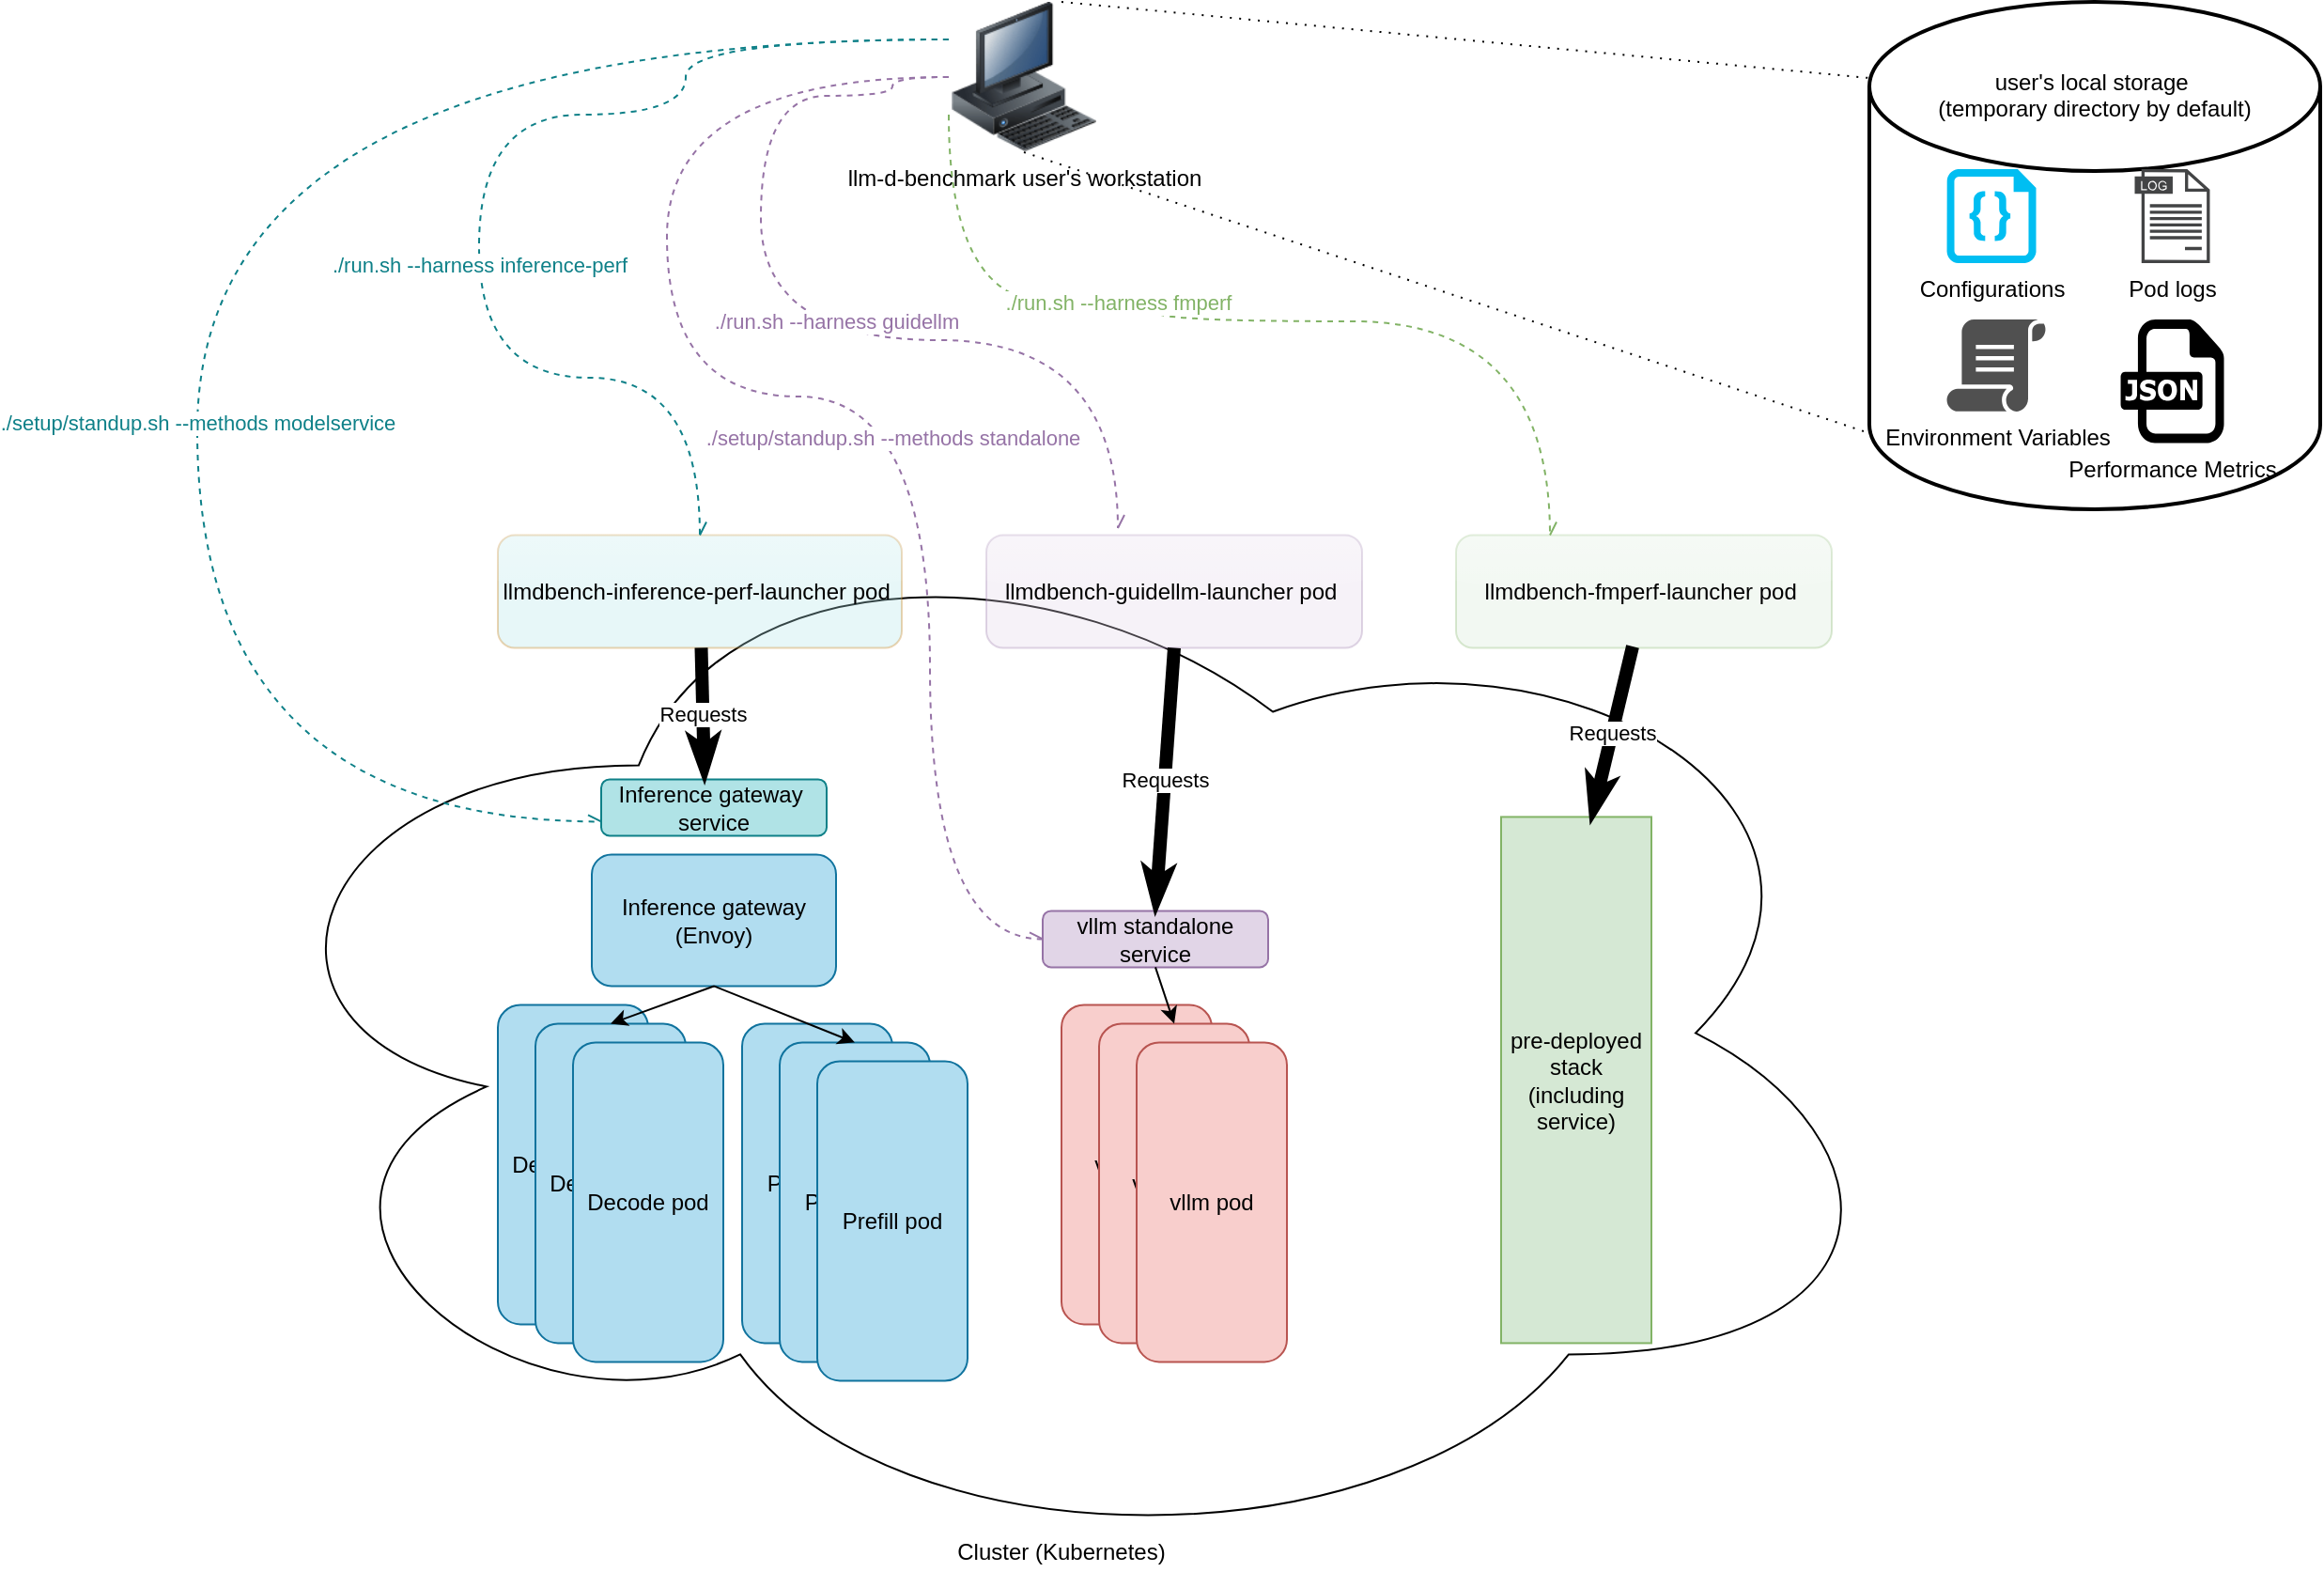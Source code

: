 <mxfile version="28.0.6">
  <diagram name="Page-1" id="7vKauwNqKdTFKsPz5sMw">
    <mxGraphModel dx="2132" dy="1021" grid="1" gridSize="10" guides="1" tooltips="1" connect="1" arrows="1" fold="1" page="1" pageScale="1" pageWidth="850" pageHeight="1100" math="0" shadow="0">
      <root>
        <mxCell id="0" />
        <mxCell id="1" parent="0" />
        <mxCell id="dp-OYWQgUVA0rUn9hfFy-1" value="llm-d-benchmark user&#39;s workstation" style="image;html=1;image=img/lib/clip_art/computers/Workstation_128x128.png" vertex="1" parent="1">
          <mxGeometry x="90" y="10" width="80" height="80" as="geometry" />
        </mxCell>
        <mxCell id="dp-OYWQgUVA0rUn9hfFy-2" value="&lt;div&gt;&lt;br&gt;&lt;/div&gt;&lt;div&gt;&lt;br&gt;&lt;/div&gt;user&#39;s local storage&amp;nbsp;&lt;div&gt;(temporary directory by default)&lt;/div&gt;" style="strokeWidth=2;html=1;shape=mxgraph.flowchart.database;whiteSpace=wrap;verticalAlign=top;" vertex="1" parent="1">
          <mxGeometry x="580" y="10" width="240" height="270" as="geometry" />
        </mxCell>
        <mxCell id="dp-OYWQgUVA0rUn9hfFy-4" value="" style="endArrow=none;dashed=1;html=1;rounded=0;entryX=0;entryY=0.85;entryDx=0;entryDy=0;entryPerimeter=0;exitX=0.5;exitY=1;exitDx=0;exitDy=0;dashPattern=1 4;" edge="1" parent="1" source="dp-OYWQgUVA0rUn9hfFy-1" target="dp-OYWQgUVA0rUn9hfFy-2">
          <mxGeometry width="50" height="50" relative="1" as="geometry">
            <mxPoint x="400" y="180" as="sourcePoint" />
            <mxPoint x="450" y="130" as="targetPoint" />
          </mxGeometry>
        </mxCell>
        <mxCell id="dp-OYWQgUVA0rUn9hfFy-6" value="" style="endArrow=none;dashed=1;html=1;rounded=0;entryX=0;entryY=0.15;entryDx=0;entryDy=0;entryPerimeter=0;exitX=0.75;exitY=0;exitDx=0;exitDy=0;dashPattern=1 4;" edge="1" parent="1" source="dp-OYWQgUVA0rUn9hfFy-1" target="dp-OYWQgUVA0rUn9hfFy-2">
          <mxGeometry width="50" height="50" relative="1" as="geometry">
            <mxPoint x="370" y="30" as="sourcePoint" />
            <mxPoint x="480" y="478" as="targetPoint" />
          </mxGeometry>
        </mxCell>
        <mxCell id="dp-OYWQgUVA0rUn9hfFy-8" value="Cluster (Kubernetes)" style="ellipse;shape=cloud;whiteSpace=wrap;html=1;verticalAlign=bottom;" vertex="1" parent="1">
          <mxGeometry x="-300" y="273.72" width="900" height="570" as="geometry" />
        </mxCell>
        <mxCell id="dp-OYWQgUVA0rUn9hfFy-10" value="Inference gateway&lt;br&gt;(Envoy)" style="rounded=1;whiteSpace=wrap;html=1;fillColor=#b1ddf0;strokeColor=#10739e;" vertex="1" parent="1">
          <mxGeometry x="-100" y="463.72" width="130" height="70" as="geometry" />
        </mxCell>
        <mxCell id="dp-OYWQgUVA0rUn9hfFy-11" value="Decode pod" style="rounded=1;whiteSpace=wrap;html=1;fillColor=#b1ddf0;strokeColor=#10739e;" vertex="1" parent="1">
          <mxGeometry x="-150" y="543.72" width="80" height="170" as="geometry" />
        </mxCell>
        <mxCell id="dp-OYWQgUVA0rUn9hfFy-12" value="Decode pod" style="rounded=1;whiteSpace=wrap;html=1;fillColor=#b1ddf0;strokeColor=#10739e;" vertex="1" parent="1">
          <mxGeometry x="-130" y="553.72" width="80" height="170" as="geometry" />
        </mxCell>
        <mxCell id="dp-OYWQgUVA0rUn9hfFy-13" value="Decode pod" style="rounded=1;whiteSpace=wrap;html=1;fillColor=#b1ddf0;strokeColor=#10739e;" vertex="1" parent="1">
          <mxGeometry x="-110" y="563.72" width="80" height="170" as="geometry" />
        </mxCell>
        <mxCell id="dp-OYWQgUVA0rUn9hfFy-14" value="Prefill pod" style="rounded=1;whiteSpace=wrap;html=1;fillColor=#b1ddf0;strokeColor=#10739e;" vertex="1" parent="1">
          <mxGeometry x="-20" y="553.72" width="80" height="170" as="geometry" />
        </mxCell>
        <mxCell id="dp-OYWQgUVA0rUn9hfFy-15" value="Prefill pod" style="rounded=1;whiteSpace=wrap;html=1;fillColor=#b1ddf0;strokeColor=#10739e;" vertex="1" parent="1">
          <mxGeometry y="563.72" width="80" height="170" as="geometry" />
        </mxCell>
        <mxCell id="dp-OYWQgUVA0rUn9hfFy-16" value="Prefill pod" style="rounded=1;whiteSpace=wrap;html=1;fillColor=#b1ddf0;strokeColor=#10739e;" vertex="1" parent="1">
          <mxGeometry x="20" y="573.72" width="80" height="170" as="geometry" />
        </mxCell>
        <mxCell id="dp-OYWQgUVA0rUn9hfFy-18" value="" style="endArrow=classic;html=1;rounded=0;endSize=6;strokeWidth=1;jumpSize=0;strokeColor=default;curved=0;startSize=6;jumpStyle=arc;targetPerimeterSpacing=0;exitX=0.5;exitY=1;exitDx=0;exitDy=0;entryX=0.5;entryY=0;entryDx=0;entryDy=0;" edge="1" parent="1" source="dp-OYWQgUVA0rUn9hfFy-10" target="dp-OYWQgUVA0rUn9hfFy-12">
          <mxGeometry width="50" height="50" relative="1" as="geometry">
            <mxPoint x="-180" y="688.72" as="sourcePoint" />
            <mxPoint x="-280" y="973.72" as="targetPoint" />
          </mxGeometry>
        </mxCell>
        <mxCell id="dp-OYWQgUVA0rUn9hfFy-21" value="" style="endArrow=classic;html=1;rounded=0;endSize=6;strokeWidth=1;jumpSize=0;strokeColor=default;curved=0;startSize=6;jumpStyle=arc;targetPerimeterSpacing=0;exitX=0.5;exitY=1;exitDx=0;exitDy=0;entryX=0.5;entryY=0;entryDx=0;entryDy=0;" edge="1" parent="1" source="dp-OYWQgUVA0rUn9hfFy-10" target="dp-OYWQgUVA0rUn9hfFy-15">
          <mxGeometry width="50" height="50" relative="1" as="geometry">
            <mxPoint x="-5" y="593.72" as="sourcePoint" />
            <mxPoint x="-60" y="613.72" as="targetPoint" />
          </mxGeometry>
        </mxCell>
        <mxCell id="dp-OYWQgUVA0rUn9hfFy-23" value="vllm pod" style="rounded=1;whiteSpace=wrap;html=1;fillColor=#f8cecc;strokeColor=#b85450;" vertex="1" parent="1">
          <mxGeometry x="150" y="543.72" width="80" height="170" as="geometry" />
        </mxCell>
        <mxCell id="dp-OYWQgUVA0rUn9hfFy-24" value="vllm pod" style="rounded=1;whiteSpace=wrap;html=1;fillColor=#f8cecc;strokeColor=#b85450;" vertex="1" parent="1">
          <mxGeometry x="170" y="553.72" width="80" height="170" as="geometry" />
        </mxCell>
        <mxCell id="dp-OYWQgUVA0rUn9hfFy-25" value="vllm pod" style="rounded=1;whiteSpace=wrap;html=1;fillColor=#f8cecc;strokeColor=#b85450;glass=0;" vertex="1" parent="1">
          <mxGeometry x="190" y="563.72" width="80" height="170" as="geometry" />
        </mxCell>
        <mxCell id="dp-OYWQgUVA0rUn9hfFy-26" value="Inference gateway&amp;nbsp;&lt;br&gt;service" style="rounded=1;whiteSpace=wrap;html=1;fillColor=#b0e3e6;strokeColor=#0e8088;" vertex="1" parent="1">
          <mxGeometry x="-95" y="423.72" width="120" height="30" as="geometry" />
        </mxCell>
        <mxCell id="dp-OYWQgUVA0rUn9hfFy-27" value="vllm standalone service" style="rounded=1;whiteSpace=wrap;html=1;fillColor=#e1d5e7;strokeColor=#9673a6;" vertex="1" parent="1">
          <mxGeometry x="140" y="493.72" width="120" height="30" as="geometry" />
        </mxCell>
        <mxCell id="dp-OYWQgUVA0rUn9hfFy-28" value="" style="endArrow=classic;html=1;rounded=0;endSize=6;strokeWidth=1;jumpSize=0;strokeColor=default;curved=0;startSize=6;jumpStyle=arc;targetPerimeterSpacing=0;exitX=0.5;exitY=1;exitDx=0;exitDy=0;entryX=0.5;entryY=0;entryDx=0;entryDy=0;" edge="1" parent="1" source="dp-OYWQgUVA0rUn9hfFy-27" target="dp-OYWQgUVA0rUn9hfFy-24">
          <mxGeometry width="50" height="50" relative="1" as="geometry">
            <mxPoint x="260" y="533.72" as="sourcePoint" />
            <mxPoint x="335" y="563.72" as="targetPoint" />
          </mxGeometry>
        </mxCell>
        <mxCell id="dp-OYWQgUVA0rUn9hfFy-29" value="pre-deployed stack (including service)" style="rounded=0;whiteSpace=wrap;html=1;fillColor=#d5e8d4;strokeColor=#82b366;glass=0;" vertex="1" parent="1">
          <mxGeometry x="384" y="443.72" width="80" height="280" as="geometry" />
        </mxCell>
        <mxCell id="dp-OYWQgUVA0rUn9hfFy-30" value="llmdbench-inference-perf-launcher pod&amp;nbsp;" style="rounded=1;whiteSpace=wrap;html=1;fillColor=light-dark(#b0e3e6, #9a5800);strokeColor=#BD7000;glass=1;fontColor=#000000;opacity=30;" vertex="1" parent="1">
          <mxGeometry x="-150" y="293.72" width="215" height="60" as="geometry" />
        </mxCell>
        <mxCell id="dp-OYWQgUVA0rUn9hfFy-31" value="Requests" style="endArrow=classicThin;html=1;rounded=0;endSize=2;strokeWidth=7;jumpSize=0;strokeColor=default;curved=0;startSize=2;jumpStyle=arc;targetPerimeterSpacing=0;endFill=1;" edge="1" parent="1" source="dp-OYWQgUVA0rUn9hfFy-30">
          <mxGeometry width="50" height="50" relative="1" as="geometry">
            <mxPoint x="-40" y="343.72" as="sourcePoint" />
            <mxPoint x="-40" y="423.72" as="targetPoint" />
          </mxGeometry>
        </mxCell>
        <mxCell id="dp-OYWQgUVA0rUn9hfFy-34" value="llmdbench-guidellm-launcher pod&amp;nbsp;" style="rounded=1;whiteSpace=wrap;html=1;fillColor=#e1d5e7;strokeColor=#9673a6;glass=1;opacity=30;" vertex="1" parent="1">
          <mxGeometry x="110" y="293.72" width="200" height="60" as="geometry" />
        </mxCell>
        <mxCell id="dp-OYWQgUVA0rUn9hfFy-35" value="Requests" style="endArrow=classicThin;html=1;rounded=0;endSize=2;strokeWidth=7;jumpSize=0;strokeColor=default;curved=0;startSize=2;jumpStyle=arc;targetPerimeterSpacing=0;endFill=1;exitX=0.5;exitY=1;exitDx=0;exitDy=0;entryX=0.5;entryY=0;entryDx=0;entryDy=0;" edge="1" parent="1" source="dp-OYWQgUVA0rUn9hfFy-34" target="dp-OYWQgUVA0rUn9hfFy-27">
          <mxGeometry width="50" height="50" relative="1" as="geometry">
            <mxPoint x="194" y="463.72" as="sourcePoint" />
            <mxPoint x="190" y="533.72" as="targetPoint" />
          </mxGeometry>
        </mxCell>
        <mxCell id="dp-OYWQgUVA0rUn9hfFy-36" value="llmdbench-fmperf-launcher pod&amp;nbsp;" style="rounded=1;whiteSpace=wrap;html=1;fillColor=#d5e8d4;strokeColor=#82b366;glass=1;opacity=30;" vertex="1" parent="1">
          <mxGeometry x="360" y="293.72" width="200" height="60" as="geometry" />
        </mxCell>
        <mxCell id="dp-OYWQgUVA0rUn9hfFy-37" value="Requests" style="endArrow=classicThin;html=1;rounded=0;endSize=2;strokeWidth=7;jumpSize=0;strokeColor=default;curved=0;startSize=2;jumpStyle=arc;targetPerimeterSpacing=0;endFill=1;exitX=0.47;exitY=0.988;exitDx=0;exitDy=0;entryX=0.6;entryY=0.005;entryDx=0;entryDy=0;exitPerimeter=0;entryPerimeter=0;" edge="1" parent="1" source="dp-OYWQgUVA0rUn9hfFy-36" target="dp-OYWQgUVA0rUn9hfFy-29">
          <mxGeometry width="50" height="50" relative="1" as="geometry">
            <mxPoint x="290" y="470" as="sourcePoint" />
            <mxPoint x="280" y="610" as="targetPoint" />
          </mxGeometry>
        </mxCell>
        <mxCell id="dp-OYWQgUVA0rUn9hfFy-39" value="Pod logs" style="sketch=0;pointerEvents=1;shadow=0;dashed=0;html=1;strokeColor=none;fillColor=#434445;aspect=fixed;labelPosition=center;verticalLabelPosition=bottom;verticalAlign=top;align=center;outlineConnect=0;shape=mxgraph.vvd.log_files;" vertex="1" parent="1">
          <mxGeometry x="721.25" y="99" width="40" height="50" as="geometry" />
        </mxCell>
        <mxCell id="dp-OYWQgUVA0rUn9hfFy-40" value="Configurations" style="verticalLabelPosition=bottom;html=1;verticalAlign=top;align=center;strokeColor=none;fillColor=#00BEF2;shape=mxgraph.azure.code_file;pointerEvents=1;" vertex="1" parent="1">
          <mxGeometry x="621.25" y="99" width="47.5" height="50" as="geometry" />
        </mxCell>
        <mxCell id="dp-OYWQgUVA0rUn9hfFy-64" value="Performance Metrics" style="dashed=0;outlineConnect=0;html=1;align=center;labelPosition=center;verticalLabelPosition=bottom;verticalAlign=top;shape=mxgraph.weblogos.json" vertex="1" parent="1">
          <mxGeometry x="713.75" y="179" width="55" height="65.8" as="geometry" />
        </mxCell>
        <mxCell id="dp-OYWQgUVA0rUn9hfFy-65" value="Environment Variables" style="sketch=0;pointerEvents=1;shadow=0;dashed=0;html=1;strokeColor=none;fillColor=#505050;labelPosition=center;verticalLabelPosition=bottom;verticalAlign=top;outlineConnect=0;align=center;shape=mxgraph.office.concepts.script;" vertex="1" parent="1">
          <mxGeometry x="621.25" y="179" width="53" height="49" as="geometry" />
        </mxCell>
        <mxCell id="dp-OYWQgUVA0rUn9hfFy-67" value="./setup/standup.sh --methods modelservice" style="edgeStyle=orthogonalEdgeStyle;rounded=0;orthogonalLoop=1;jettySize=auto;html=1;exitX=0;exitY=0.25;exitDx=0;exitDy=0;entryX=0;entryY=0.75;entryDx=0;entryDy=0;curved=1;endArrow=openAsync;endFill=0;dashed=1;strokeColor=#0E8088;fontColor=#0E8088;" edge="1" parent="1" source="dp-OYWQgUVA0rUn9hfFy-1" target="dp-OYWQgUVA0rUn9hfFy-26">
          <mxGeometry x="0.17" relative="1" as="geometry">
            <Array as="points">
              <mxPoint x="-310" y="30" />
              <mxPoint x="-310" y="446" />
            </Array>
            <mxPoint as="offset" />
          </mxGeometry>
        </mxCell>
        <mxCell id="dp-OYWQgUVA0rUn9hfFy-68" value="./run.sh --harness inference-perf" style="edgeStyle=orthogonalEdgeStyle;rounded=0;orthogonalLoop=1;jettySize=auto;html=1;exitX=0;exitY=0.25;exitDx=0;exitDy=0;entryX=0.5;entryY=0;entryDx=0;entryDy=0;curved=1;endArrow=openAsync;endFill=0;dashed=1;strokeColor=#0E8088;fontColor=#0E8088;" edge="1" parent="1" source="dp-OYWQgUVA0rUn9hfFy-1" target="dp-OYWQgUVA0rUn9hfFy-30">
          <mxGeometry x="0.17" relative="1" as="geometry">
            <mxPoint x="440" y="210" as="sourcePoint" />
            <mxPoint x="255" y="586" as="targetPoint" />
            <Array as="points">
              <mxPoint x="-50" y="30" />
              <mxPoint x="-50" y="70" />
              <mxPoint x="-160" y="70" />
              <mxPoint x="-160" y="210" />
              <mxPoint x="-42" y="210" />
            </Array>
            <mxPoint as="offset" />
          </mxGeometry>
        </mxCell>
        <mxCell id="dp-OYWQgUVA0rUn9hfFy-69" value="./setup/standup.sh --methods standalone" style="edgeStyle=orthogonalEdgeStyle;rounded=0;orthogonalLoop=1;jettySize=auto;html=1;entryX=0;entryY=0.5;entryDx=0;entryDy=0;curved=1;endArrow=openAsync;endFill=0;dashed=1;exitX=0;exitY=0.5;exitDx=0;exitDy=0;strokeColor=#9673A6;fontColor=#9673A6;" edge="1" parent="1" source="dp-OYWQgUVA0rUn9hfFy-1" target="dp-OYWQgUVA0rUn9hfFy-27">
          <mxGeometry x="0.192" y="-20" relative="1" as="geometry">
            <mxPoint x="90" y="43" as="sourcePoint" />
            <mxPoint x="155" y="626" as="targetPoint" />
            <Array as="points">
              <mxPoint x="-60" y="50" />
              <mxPoint x="-60" y="220" />
              <mxPoint x="80" y="220" />
              <mxPoint x="80" y="509" />
            </Array>
            <mxPoint as="offset" />
          </mxGeometry>
        </mxCell>
        <mxCell id="dp-OYWQgUVA0rUn9hfFy-70" value="./run.sh --harness guidellm" style="edgeStyle=orthogonalEdgeStyle;rounded=0;orthogonalLoop=1;jettySize=auto;html=1;exitX=0;exitY=0.5;exitDx=0;exitDy=0;curved=1;endArrow=openAsync;endFill=0;dashed=1;strokeColor=#9673A6;fontColor=#9673A6;" edge="1" parent="1" source="dp-OYWQgUVA0rUn9hfFy-1">
          <mxGeometry x="0.057" y="10" relative="1" as="geometry">
            <mxPoint x="470" y="190" as="sourcePoint" />
            <mxPoint x="180" y="290" as="targetPoint" />
            <Array as="points">
              <mxPoint x="60" y="50" />
              <mxPoint x="60" y="60" />
              <mxPoint x="-10" y="60" />
              <mxPoint x="-10" y="190" />
              <mxPoint x="180" y="190" />
            </Array>
            <mxPoint as="offset" />
          </mxGeometry>
        </mxCell>
        <mxCell id="dp-OYWQgUVA0rUn9hfFy-71" value="./run.sh --harness fmperf" style="edgeStyle=orthogonalEdgeStyle;rounded=0;orthogonalLoop=1;jettySize=auto;html=1;exitX=0;exitY=0.75;exitDx=0;exitDy=0;curved=1;endArrow=openAsync;endFill=0;dashed=1;entryX=0.25;entryY=0;entryDx=0;entryDy=0;strokeColor=#82B366;fontColor=#82B366;" edge="1" parent="1" source="dp-OYWQgUVA0rUn9hfFy-1" target="dp-OYWQgUVA0rUn9hfFy-36">
          <mxGeometry x="-0.301" relative="1" as="geometry">
            <mxPoint x="230" y="170" as="sourcePoint" />
            <mxPoint x="320" y="410" as="targetPoint" />
            <Array as="points">
              <mxPoint x="90" y="170" />
              <mxPoint x="200" y="170" />
              <mxPoint x="200" y="180" />
              <mxPoint x="410" y="180" />
            </Array>
            <mxPoint as="offset" />
          </mxGeometry>
        </mxCell>
      </root>
    </mxGraphModel>
  </diagram>
</mxfile>
